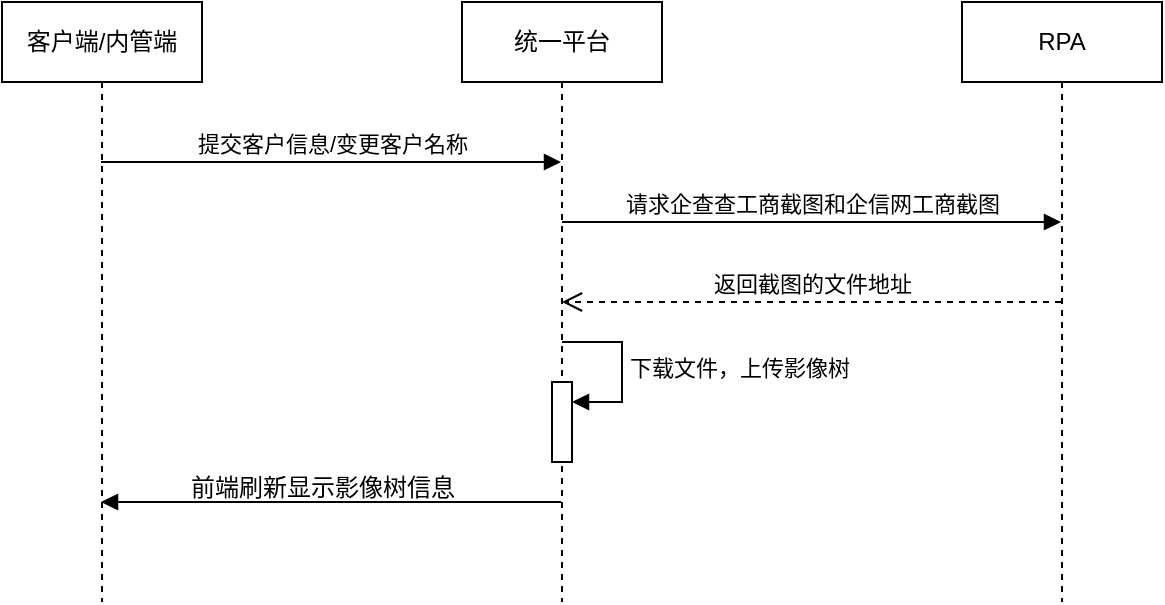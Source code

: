 <mxfile version="22.1.12" type="github">
  <diagram name="第 1 页" id="LsPgTr9NWgYfFY_eNcf2">
    <mxGraphModel dx="1434" dy="769" grid="1" gridSize="10" guides="1" tooltips="1" connect="1" arrows="1" fold="1" page="1" pageScale="1" pageWidth="827" pageHeight="1169" math="0" shadow="0">
      <root>
        <mxCell id="0" />
        <mxCell id="1" parent="0" />
        <mxCell id="5cHvpKYShi_FPGa_3OiB-4" value="客户端/内管端" style="shape=umlLifeline;perimeter=lifelinePerimeter;whiteSpace=wrap;html=1;container=1;dropTarget=0;collapsible=0;recursiveResize=0;outlineConnect=0;portConstraint=eastwest;newEdgeStyle={&quot;curved&quot;:0,&quot;rounded&quot;:0};" vertex="1" parent="1">
          <mxGeometry x="100" y="40" width="100" height="300" as="geometry" />
        </mxCell>
        <mxCell id="5cHvpKYShi_FPGa_3OiB-5" value="提交客户信息/变更客户名称" style="html=1;verticalAlign=bottom;endArrow=block;curved=0;rounded=0;" edge="1" parent="1">
          <mxGeometry width="80" relative="1" as="geometry">
            <mxPoint x="149.5" y="120" as="sourcePoint" />
            <mxPoint x="379.5" y="120" as="targetPoint" />
          </mxGeometry>
        </mxCell>
        <mxCell id="5cHvpKYShi_FPGa_3OiB-6" value="统一平台" style="shape=umlLifeline;perimeter=lifelinePerimeter;whiteSpace=wrap;html=1;container=1;dropTarget=0;collapsible=0;recursiveResize=0;outlineConnect=0;portConstraint=eastwest;newEdgeStyle={&quot;curved&quot;:0,&quot;rounded&quot;:0};" vertex="1" parent="1">
          <mxGeometry x="330" y="40" width="100" height="300" as="geometry" />
        </mxCell>
        <mxCell id="5cHvpKYShi_FPGa_3OiB-10" value="" style="html=1;points=[[0,0,0,0,5],[0,1,0,0,-5],[1,0,0,0,5],[1,1,0,0,-5]];perimeter=orthogonalPerimeter;outlineConnect=0;targetShapes=umlLifeline;portConstraint=eastwest;newEdgeStyle={&quot;curved&quot;:0,&quot;rounded&quot;:0};" vertex="1" parent="5cHvpKYShi_FPGa_3OiB-6">
          <mxGeometry x="45" y="190" width="10" height="40" as="geometry" />
        </mxCell>
        <mxCell id="5cHvpKYShi_FPGa_3OiB-11" value="下载文件，上传影像树" style="html=1;align=left;spacingLeft=2;endArrow=block;rounded=0;edgeStyle=orthogonalEdgeStyle;curved=0;rounded=0;" edge="1" target="5cHvpKYShi_FPGa_3OiB-10" parent="5cHvpKYShi_FPGa_3OiB-6">
          <mxGeometry relative="1" as="geometry">
            <mxPoint x="50" y="170" as="sourcePoint" />
            <Array as="points">
              <mxPoint x="80" y="200" />
            </Array>
          </mxGeometry>
        </mxCell>
        <mxCell id="5cHvpKYShi_FPGa_3OiB-7" value="RPA" style="shape=umlLifeline;perimeter=lifelinePerimeter;whiteSpace=wrap;html=1;container=1;dropTarget=0;collapsible=0;recursiveResize=0;outlineConnect=0;portConstraint=eastwest;newEdgeStyle={&quot;curved&quot;:0,&quot;rounded&quot;:0};" vertex="1" parent="1">
          <mxGeometry x="580" y="40" width="100" height="300" as="geometry" />
        </mxCell>
        <mxCell id="5cHvpKYShi_FPGa_3OiB-8" value="请求企查查工商截图和企信网工商截图" style="html=1;verticalAlign=bottom;endArrow=block;curved=0;rounded=0;" edge="1" parent="1" source="5cHvpKYShi_FPGa_3OiB-6" target="5cHvpKYShi_FPGa_3OiB-7">
          <mxGeometry width="80" relative="1" as="geometry">
            <mxPoint x="420" y="150" as="sourcePoint" />
            <mxPoint x="500" y="150" as="targetPoint" />
            <Array as="points">
              <mxPoint x="470" y="150" />
            </Array>
          </mxGeometry>
        </mxCell>
        <mxCell id="5cHvpKYShi_FPGa_3OiB-9" value="返回截图的文件地址" style="html=1;verticalAlign=bottom;endArrow=open;dashed=1;endSize=8;curved=0;rounded=0;" edge="1" parent="1" source="5cHvpKYShi_FPGa_3OiB-7" target="5cHvpKYShi_FPGa_3OiB-6">
          <mxGeometry relative="1" as="geometry">
            <mxPoint x="550" y="200" as="sourcePoint" />
            <mxPoint x="470" y="200" as="targetPoint" />
          </mxGeometry>
        </mxCell>
        <mxCell id="5cHvpKYShi_FPGa_3OiB-12" value="" style="html=1;verticalAlign=bottom;endArrow=block;curved=0;rounded=0;" edge="1" parent="1">
          <mxGeometry y="70" width="80" relative="1" as="geometry">
            <mxPoint x="379.5" y="290" as="sourcePoint" />
            <mxPoint x="149.5" y="290" as="targetPoint" />
            <Array as="points" />
            <mxPoint as="offset" />
          </mxGeometry>
        </mxCell>
        <mxCell id="5cHvpKYShi_FPGa_3OiB-13" value="前端刷新显示影像树信息" style="text;html=1;align=center;verticalAlign=middle;resizable=0;points=[];autosize=1;strokeColor=none;fillColor=none;" vertex="1" parent="1">
          <mxGeometry x="180" y="268" width="160" height="30" as="geometry" />
        </mxCell>
      </root>
    </mxGraphModel>
  </diagram>
</mxfile>
